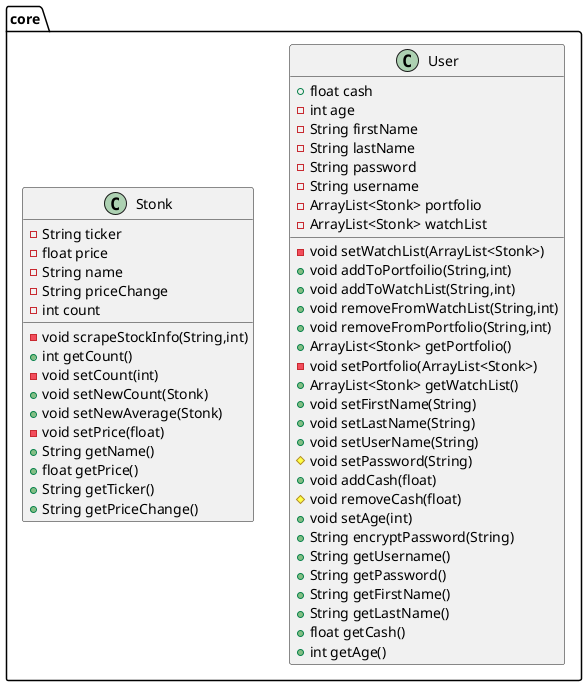 @startuml coreClass
class core.User {
+ float cash
- int age
- String firstName
- String lastName
- String password
- String username
- ArrayList<Stonk> portfolio
- ArrayList<Stonk> watchList
- void setWatchList(ArrayList<Stonk>)
+ void addToPortfoilio(String,int)
+ void addToWatchList(String,int)
+ void removeFromWatchList(String,int)
+ void removeFromPortfolio(String,int)
+ ArrayList<Stonk> getPortfolio()
- void setPortfolio(ArrayList<Stonk>)
+ ArrayList<Stonk> getWatchList()
+ void setFirstName(String)
+ void setLastName(String)
+ void setUserName(String)
# void setPassword(String)
+ void addCash(float)
# void removeCash(float)
+ void setAge(int)
+ String encryptPassword(String)
+ String getUsername()
+ String getPassword()
+ String getFirstName()
+ String getLastName()
+ float getCash()
+ int getAge()
}
class core.Stonk {
- String ticker
- float price
- String name
- String priceChange
- int count
- void scrapeStockInfo(String,int)
+ int getCount()
- void setCount(int)
+ void setNewCount(Stonk)
+ void setNewAverage(Stonk)
- void setPrice(float)
+ String getName()
+ float getPrice()
+ String getTicker()
+ String getPriceChange()
}
@enduml